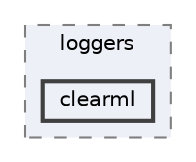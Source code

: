 digraph "C:/Users/dorij/OneDrive/Desktop/ur5/vision/yolo/utils/loggers/clearml"
{
 // LATEX_PDF_SIZE
  bgcolor="transparent";
  edge [fontname=Helvetica,fontsize=10,labelfontname=Helvetica,labelfontsize=10];
  node [fontname=Helvetica,fontsize=10,shape=box,height=0.2,width=0.4];
  compound=true
  subgraph clusterdir_7ebd8d0c3f9b3871db87ade2cca28b8a {
    graph [ bgcolor="#edf0f7", pencolor="grey50", label="loggers", fontname=Helvetica,fontsize=10 style="filled,dashed", URL="dir_7ebd8d0c3f9b3871db87ade2cca28b8a.html",tooltip=""]
  dir_de6b1a2c5e3376ca8068a68b62b7b88f [label="clearml", fillcolor="#edf0f7", color="grey25", style="filled,bold", URL="dir_de6b1a2c5e3376ca8068a68b62b7b88f.html",tooltip=""];
  }
}
